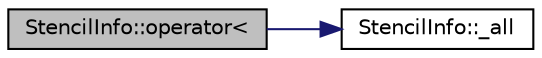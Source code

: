 digraph "StencilInfo::operator&lt;"
{
  edge [fontname="Helvetica",fontsize="10",labelfontname="Helvetica",labelfontsize="10"];
  node [fontname="Helvetica",fontsize="10",shape=record];
  rankdir="LR";
  Node1 [label="StencilInfo::operator\<",height=0.2,width=0.4,color="black", fillcolor="grey75", style="filled", fontcolor="black"];
  Node1 -> Node2 [color="midnightblue",fontsize="10",style="solid",fontname="Helvetica"];
  Node2 [label="StencilInfo::_all",height=0.2,width=0.4,color="black", fillcolor="white", style="filled",URL="$struct_stencil_info.html#aeab810410413b373298ea516985311ea"];
}
